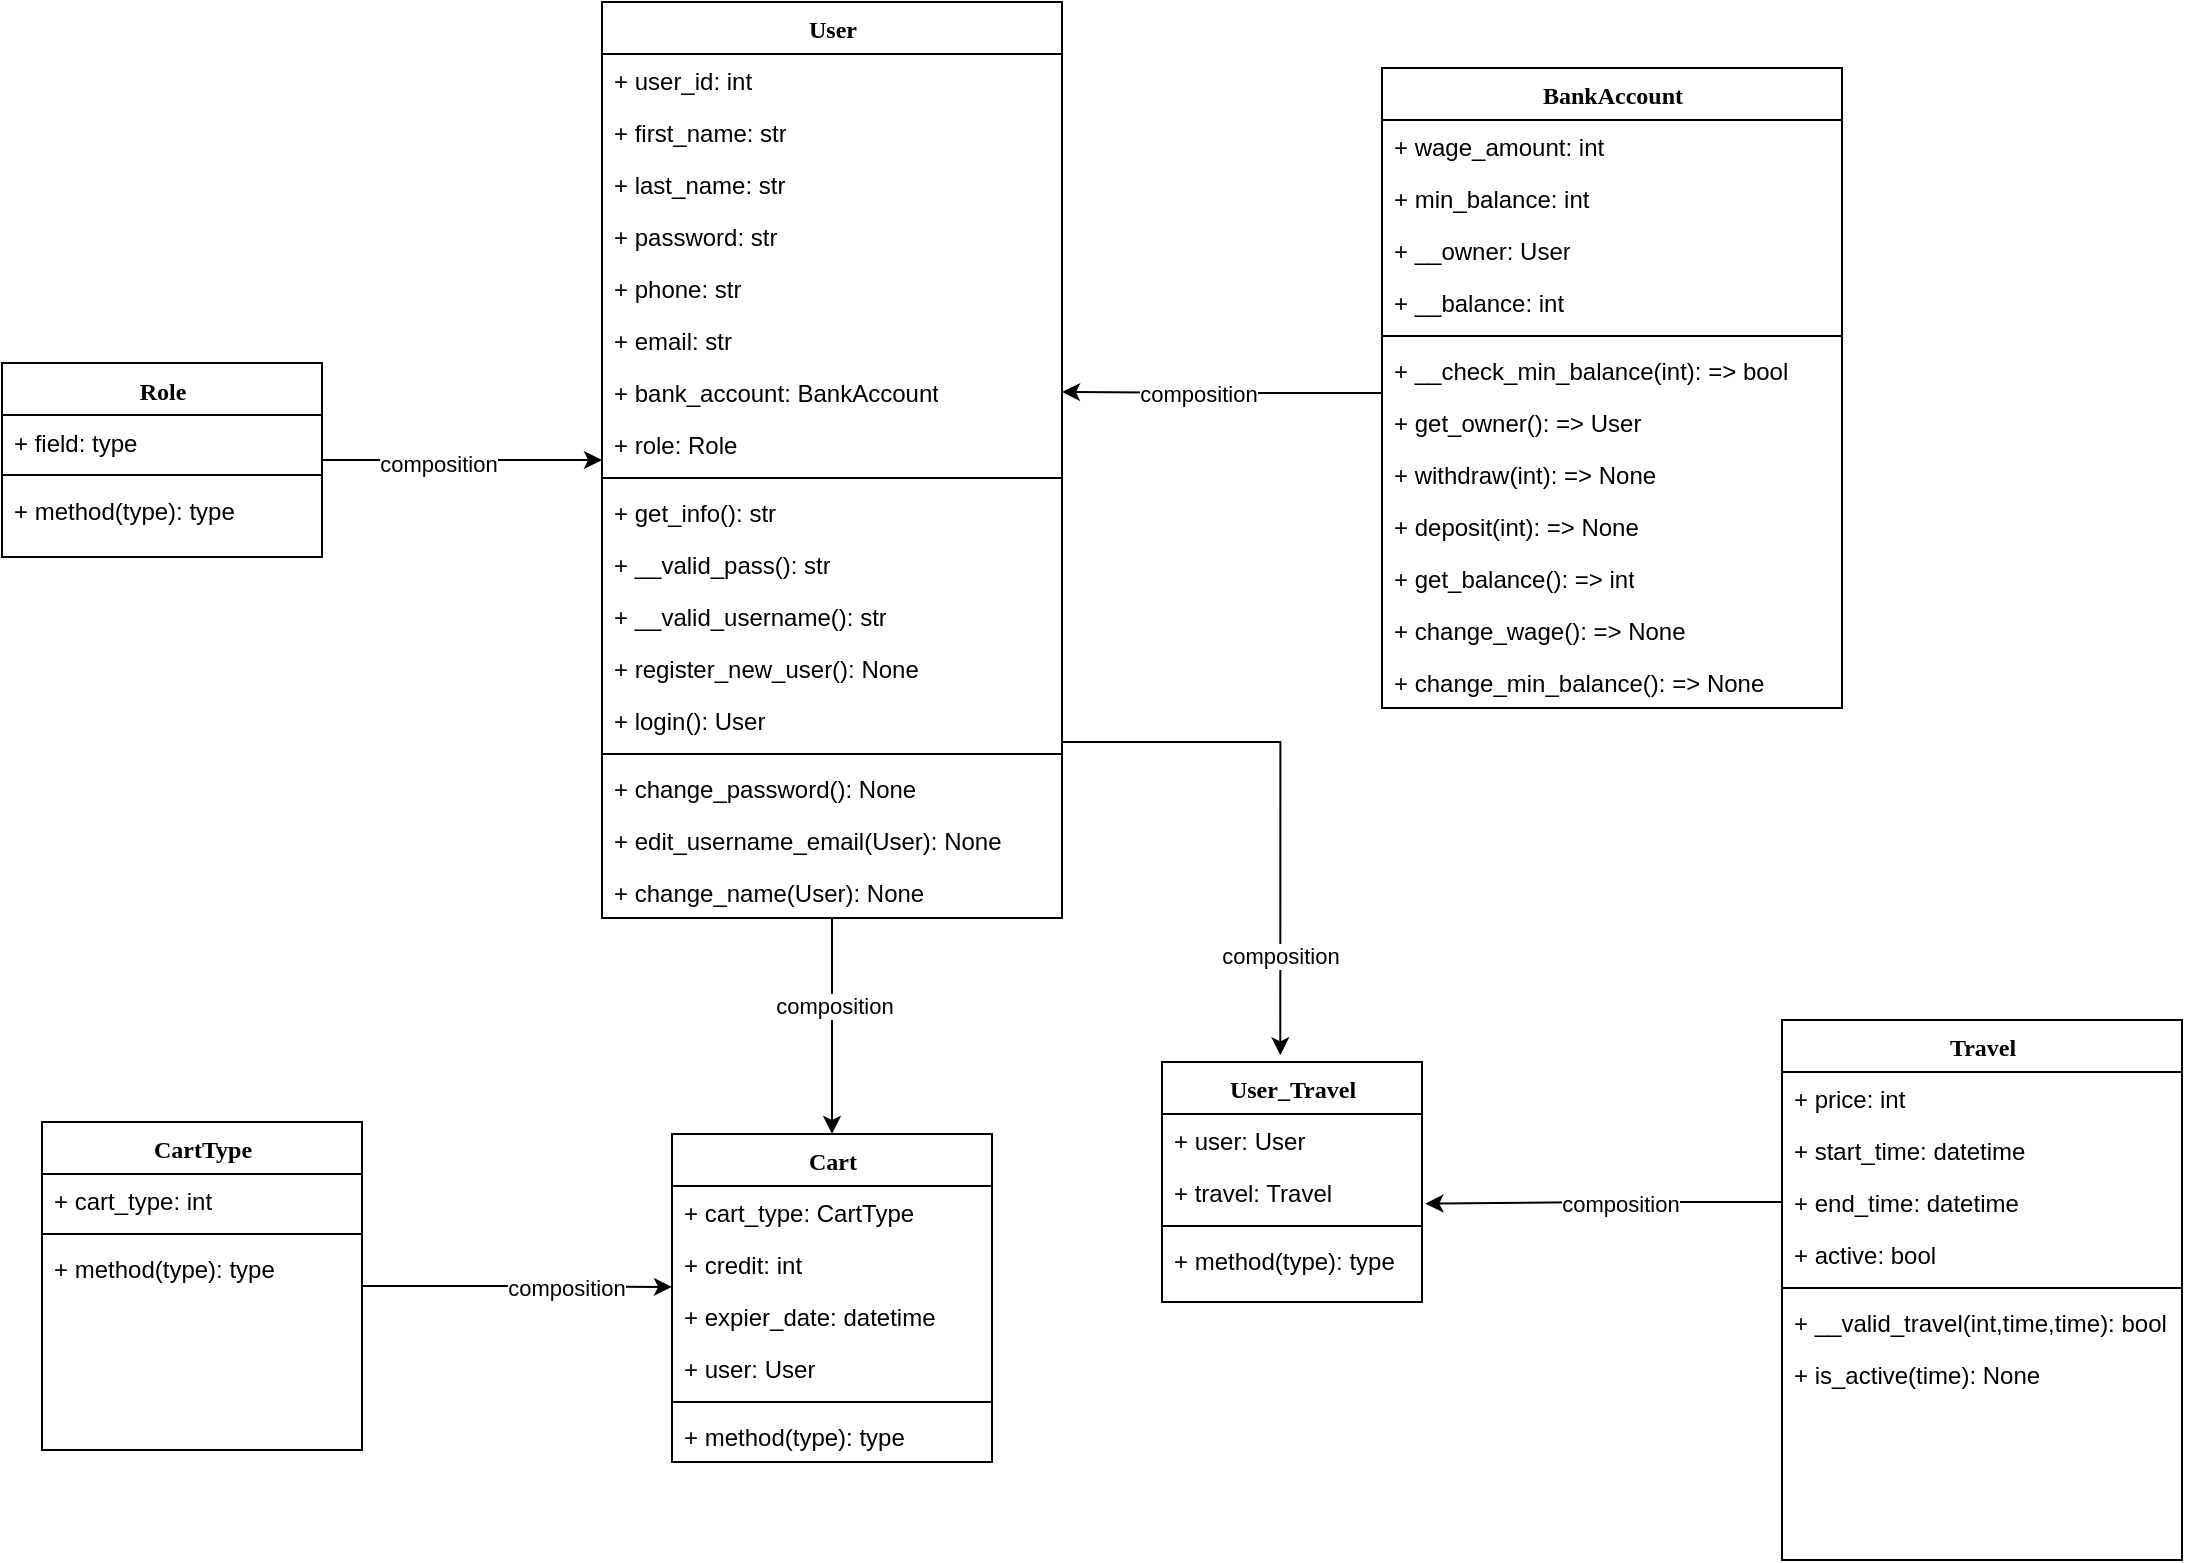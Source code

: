 <mxfile version="20.8.10" type="device"><diagram name="Page-1" id="9f46799a-70d6-7492-0946-bef42562c5a5"><mxGraphModel dx="2295" dy="1560" grid="1" gridSize="10" guides="1" tooltips="1" connect="1" arrows="1" fold="1" page="1" pageScale="1" pageWidth="1100" pageHeight="850" background="none" math="0" shadow="0"><root><mxCell id="0"/><mxCell id="1" parent="0"/><mxCell id="jwFHINZNs9JfPF7iBMaA-7" style="edgeStyle=orthogonalEdgeStyle;rounded=0;orthogonalLoop=1;jettySize=auto;html=1;entryX=0.5;entryY=0;entryDx=0;entryDy=0;" edge="1" parent="1" source="78961159f06e98e8-17" target="78961159f06e98e8-56"><mxGeometry relative="1" as="geometry"/></mxCell><mxCell id="jwFHINZNs9JfPF7iBMaA-8" value="composition" style="edgeLabel;html=1;align=center;verticalAlign=middle;resizable=0;points=[];" vertex="1" connectable="0" parent="jwFHINZNs9JfPF7iBMaA-7"><mxGeometry x="-0.191" y="1" relative="1" as="geometry"><mxPoint as="offset"/></mxGeometry></mxCell><mxCell id="jwFHINZNs9JfPF7iBMaA-26" style="edgeStyle=orthogonalEdgeStyle;rounded=0;orthogonalLoop=1;jettySize=auto;html=1;entryX=0.455;entryY=-0.028;entryDx=0;entryDy=0;entryPerimeter=0;" edge="1" parent="1" source="78961159f06e98e8-17" target="jwFHINZNs9JfPF7iBMaA-19"><mxGeometry relative="1" as="geometry"><Array as="points"><mxPoint x="489" y="280"/></Array></mxGeometry></mxCell><mxCell id="jwFHINZNs9JfPF7iBMaA-27" value="composition" style="edgeLabel;html=1;align=center;verticalAlign=middle;resizable=0;points=[];" vertex="1" connectable="0" parent="jwFHINZNs9JfPF7iBMaA-26"><mxGeometry x="0.623" relative="1" as="geometry"><mxPoint as="offset"/></mxGeometry></mxCell><mxCell id="78961159f06e98e8-17" value="User" style="swimlane;html=1;fontStyle=1;align=center;verticalAlign=top;childLayout=stackLayout;horizontal=1;startSize=26;horizontalStack=0;resizeParent=1;resizeLast=0;collapsible=1;marginBottom=0;swimlaneFillColor=#ffffff;rounded=0;shadow=0;comic=0;labelBackgroundColor=none;strokeWidth=1;fillColor=none;fontFamily=Verdana;fontSize=12" parent="1" vertex="1"><mxGeometry x="150" y="-90" width="230" height="458" as="geometry"/></mxCell><mxCell id="78961159f06e98e8-25" value="+ user_id: int" style="text;html=1;strokeColor=none;fillColor=none;align=left;verticalAlign=top;spacingLeft=4;spacingRight=4;whiteSpace=wrap;overflow=hidden;rotatable=0;points=[[0,0.5],[1,0.5]];portConstraint=eastwest;" parent="78961159f06e98e8-17" vertex="1"><mxGeometry y="26" width="230" height="26" as="geometry"/></mxCell><mxCell id="78961159f06e98e8-21" value="+ first_name: str" style="text;html=1;strokeColor=none;fillColor=none;align=left;verticalAlign=top;spacingLeft=4;spacingRight=4;whiteSpace=wrap;overflow=hidden;rotatable=0;points=[[0,0.5],[1,0.5]];portConstraint=eastwest;" parent="78961159f06e98e8-17" vertex="1"><mxGeometry y="52" width="230" height="26" as="geometry"/></mxCell><mxCell id="78961159f06e98e8-23" value="+ last_name: str" style="text;html=1;strokeColor=none;fillColor=none;align=left;verticalAlign=top;spacingLeft=4;spacingRight=4;whiteSpace=wrap;overflow=hidden;rotatable=0;points=[[0,0.5],[1,0.5]];portConstraint=eastwest;" parent="78961159f06e98e8-17" vertex="1"><mxGeometry y="78" width="230" height="26" as="geometry"/></mxCell><mxCell id="H--lbg4ZDxoKHpxMrzXz-12" value="+ password: str" style="text;html=1;strokeColor=none;fillColor=none;align=left;verticalAlign=top;spacingLeft=4;spacingRight=4;whiteSpace=wrap;overflow=hidden;rotatable=0;points=[[0,0.5],[1,0.5]];portConstraint=eastwest;" parent="78961159f06e98e8-17" vertex="1"><mxGeometry y="104" width="230" height="26" as="geometry"/></mxCell><mxCell id="78961159f06e98e8-26" value="+ phone: str" style="text;html=1;strokeColor=none;fillColor=none;align=left;verticalAlign=top;spacingLeft=4;spacingRight=4;whiteSpace=wrap;overflow=hidden;rotatable=0;points=[[0,0.5],[1,0.5]];portConstraint=eastwest;" parent="78961159f06e98e8-17" vertex="1"><mxGeometry y="130" width="230" height="26" as="geometry"/></mxCell><mxCell id="78961159f06e98e8-24" value="+ email: str" style="text;html=1;strokeColor=none;fillColor=none;align=left;verticalAlign=top;spacingLeft=4;spacingRight=4;whiteSpace=wrap;overflow=hidden;rotatable=0;points=[[0,0.5],[1,0.5]];portConstraint=eastwest;" parent="78961159f06e98e8-17" vertex="1"><mxGeometry y="156" width="230" height="26" as="geometry"/></mxCell><mxCell id="jwFHINZNs9JfPF7iBMaA-1" value="+ bank_account: BankAccount" style="text;html=1;strokeColor=none;fillColor=none;align=left;verticalAlign=top;spacingLeft=4;spacingRight=4;whiteSpace=wrap;overflow=hidden;rotatable=0;points=[[0,0.5],[1,0.5]];portConstraint=eastwest;" vertex="1" parent="78961159f06e98e8-17"><mxGeometry y="182" width="230" height="26" as="geometry"/></mxCell><mxCell id="jwFHINZNs9JfPF7iBMaA-4" value="+ role: Role" style="text;html=1;strokeColor=none;fillColor=none;align=left;verticalAlign=top;spacingLeft=4;spacingRight=4;whiteSpace=wrap;overflow=hidden;rotatable=0;points=[[0,0.5],[1,0.5]];portConstraint=eastwest;" vertex="1" parent="78961159f06e98e8-17"><mxGeometry y="208" width="230" height="26" as="geometry"/></mxCell><mxCell id="78961159f06e98e8-19" value="" style="line;html=1;strokeWidth=1;fillColor=none;align=left;verticalAlign=middle;spacingTop=-1;spacingLeft=3;spacingRight=3;rotatable=0;labelPosition=right;points=[];portConstraint=eastwest;" parent="78961159f06e98e8-17" vertex="1"><mxGeometry y="234" width="230" height="8" as="geometry"/></mxCell><mxCell id="78961159f06e98e8-20" value="+ get_info(): str" style="text;html=1;strokeColor=none;fillColor=none;align=left;verticalAlign=top;spacingLeft=4;spacingRight=4;whiteSpace=wrap;overflow=hidden;rotatable=0;points=[[0,0.5],[1,0.5]];portConstraint=eastwest;" parent="78961159f06e98e8-17" vertex="1"><mxGeometry y="242" width="230" height="26" as="geometry"/></mxCell><mxCell id="H--lbg4ZDxoKHpxMrzXz-7" value="+ __valid_pass(): str" style="text;html=1;strokeColor=none;fillColor=none;align=left;verticalAlign=top;spacingLeft=4;spacingRight=4;whiteSpace=wrap;overflow=hidden;rotatable=0;points=[[0,0.5],[1,0.5]];portConstraint=eastwest;" parent="78961159f06e98e8-17" vertex="1"><mxGeometry y="268" width="230" height="26" as="geometry"/></mxCell><mxCell id="H--lbg4ZDxoKHpxMrzXz-8" value="+ __valid_username(): str" style="text;html=1;strokeColor=none;fillColor=none;align=left;verticalAlign=top;spacingLeft=4;spacingRight=4;whiteSpace=wrap;overflow=hidden;rotatable=0;points=[[0,0.5],[1,0.5]];portConstraint=eastwest;" parent="78961159f06e98e8-17" vertex="1"><mxGeometry y="294" width="230" height="26" as="geometry"/></mxCell><mxCell id="H--lbg4ZDxoKHpxMrzXz-9" value="+ register_new_user(): None" style="text;html=1;strokeColor=none;fillColor=none;align=left;verticalAlign=top;spacingLeft=4;spacingRight=4;whiteSpace=wrap;overflow=hidden;rotatable=0;points=[[0,0.5],[1,0.5]];portConstraint=eastwest;" parent="78961159f06e98e8-17" vertex="1"><mxGeometry y="320" width="230" height="26" as="geometry"/></mxCell><mxCell id="H--lbg4ZDxoKHpxMrzXz-11" value="+ login(): User" style="text;html=1;strokeColor=none;fillColor=none;align=left;verticalAlign=top;spacingLeft=4;spacingRight=4;whiteSpace=wrap;overflow=hidden;rotatable=0;points=[[0,0.5],[1,0.5]];portConstraint=eastwest;" parent="78961159f06e98e8-17" vertex="1"><mxGeometry y="346" width="230" height="26" as="geometry"/></mxCell><mxCell id="H--lbg4ZDxoKHpxMrzXz-13" value="" style="line;html=1;strokeWidth=1;fillColor=none;align=left;verticalAlign=middle;spacingTop=-1;spacingLeft=3;spacingRight=3;rotatable=0;labelPosition=right;points=[];portConstraint=eastwest;" parent="78961159f06e98e8-17" vertex="1"><mxGeometry y="372" width="230" height="8" as="geometry"/></mxCell><mxCell id="H--lbg4ZDxoKHpxMrzXz-14" value="+ change_password(): None" style="text;html=1;strokeColor=none;fillColor=none;align=left;verticalAlign=top;spacingLeft=4;spacingRight=4;whiteSpace=wrap;overflow=hidden;rotatable=0;points=[[0,0.5],[1,0.5]];portConstraint=eastwest;" parent="78961159f06e98e8-17" vertex="1"><mxGeometry y="380" width="230" height="26" as="geometry"/></mxCell><mxCell id="H--lbg4ZDxoKHpxMrzXz-15" value="+ edit_username_email(User): None" style="text;html=1;strokeColor=none;fillColor=none;align=left;verticalAlign=top;spacingLeft=4;spacingRight=4;whiteSpace=wrap;overflow=hidden;rotatable=0;points=[[0,0.5],[1,0.5]];portConstraint=eastwest;" parent="78961159f06e98e8-17" vertex="1"><mxGeometry y="406" width="230" height="26" as="geometry"/></mxCell><mxCell id="H--lbg4ZDxoKHpxMrzXz-16" value="+ change_name(User): None" style="text;html=1;strokeColor=none;fillColor=none;align=left;verticalAlign=top;spacingLeft=4;spacingRight=4;whiteSpace=wrap;overflow=hidden;rotatable=0;points=[[0,0.5],[1,0.5]];portConstraint=eastwest;" parent="78961159f06e98e8-17" vertex="1"><mxGeometry y="432" width="230" height="26" as="geometry"/></mxCell><mxCell id="jwFHINZNs9JfPF7iBMaA-2" style="edgeStyle=orthogonalEdgeStyle;rounded=0;orthogonalLoop=1;jettySize=auto;html=1;entryX=1;entryY=0.5;entryDx=0;entryDy=0;exitX=0.004;exitY=-0.058;exitDx=0;exitDy=0;exitPerimeter=0;" edge="1" parent="1" source="78961159f06e98e8-40" target="jwFHINZNs9JfPF7iBMaA-1"><mxGeometry relative="1" as="geometry"><mxPoint x="539" y="110" as="sourcePoint"/><mxPoint x="389" y="110" as="targetPoint"/></mxGeometry></mxCell><mxCell id="jwFHINZNs9JfPF7iBMaA-3" value="composition" style="edgeLabel;html=1;align=center;verticalAlign=middle;resizable=0;points=[];" vertex="1" connectable="0" parent="jwFHINZNs9JfPF7iBMaA-2"><mxGeometry x="0.159" y="1" relative="1" as="geometry"><mxPoint as="offset"/></mxGeometry></mxCell><mxCell id="78961159f06e98e8-30" value="BankAccount" style="swimlane;html=1;fontStyle=1;align=center;verticalAlign=top;childLayout=stackLayout;horizontal=1;startSize=26;horizontalStack=0;resizeParent=1;resizeLast=0;collapsible=1;marginBottom=0;swimlaneFillColor=#ffffff;rounded=0;shadow=0;comic=0;labelBackgroundColor=none;strokeWidth=1;fillColor=none;fontFamily=Verdana;fontSize=12" parent="1" vertex="1"><mxGeometry x="540" y="-57" width="230" height="320" as="geometry"/></mxCell><mxCell id="78961159f06e98e8-31" value="+ wage_amount: int" style="text;html=1;strokeColor=none;fillColor=none;align=left;verticalAlign=top;spacingLeft=4;spacingRight=4;whiteSpace=wrap;overflow=hidden;rotatable=0;points=[[0,0.5],[1,0.5]];portConstraint=eastwest;" parent="78961159f06e98e8-30" vertex="1"><mxGeometry y="26" width="230" height="26" as="geometry"/></mxCell><mxCell id="78961159f06e98e8-32" value="+ min_balance: int" style="text;html=1;strokeColor=none;fillColor=none;align=left;verticalAlign=top;spacingLeft=4;spacingRight=4;whiteSpace=wrap;overflow=hidden;rotatable=0;points=[[0,0.5],[1,0.5]];portConstraint=eastwest;" parent="78961159f06e98e8-30" vertex="1"><mxGeometry y="52" width="230" height="26" as="geometry"/></mxCell><mxCell id="78961159f06e98e8-33" value="+ __owner: User" style="text;html=1;strokeColor=none;fillColor=none;align=left;verticalAlign=top;spacingLeft=4;spacingRight=4;whiteSpace=wrap;overflow=hidden;rotatable=0;points=[[0,0.5],[1,0.5]];portConstraint=eastwest;" parent="78961159f06e98e8-30" vertex="1"><mxGeometry y="78" width="230" height="26" as="geometry"/></mxCell><mxCell id="78961159f06e98e8-34" value="+ __balance: int" style="text;html=1;strokeColor=none;fillColor=none;align=left;verticalAlign=top;spacingLeft=4;spacingRight=4;whiteSpace=wrap;overflow=hidden;rotatable=0;points=[[0,0.5],[1,0.5]];portConstraint=eastwest;" parent="78961159f06e98e8-30" vertex="1"><mxGeometry y="104" width="230" height="26" as="geometry"/></mxCell><mxCell id="78961159f06e98e8-38" value="" style="line;html=1;strokeWidth=1;fillColor=none;align=left;verticalAlign=middle;spacingTop=-1;spacingLeft=3;spacingRight=3;rotatable=0;labelPosition=right;points=[];portConstraint=eastwest;" parent="78961159f06e98e8-30" vertex="1"><mxGeometry y="130" width="230" height="8" as="geometry"/></mxCell><mxCell id="78961159f06e98e8-39" value="+ __check_min_balance(int): =&amp;gt; bool" style="text;html=1;strokeColor=none;fillColor=none;align=left;verticalAlign=top;spacingLeft=4;spacingRight=4;whiteSpace=wrap;overflow=hidden;rotatable=0;points=[[0,0.5],[1,0.5]];portConstraint=eastwest;" parent="78961159f06e98e8-30" vertex="1"><mxGeometry y="138" width="230" height="26" as="geometry"/></mxCell><mxCell id="78961159f06e98e8-40" value="+ get_owner(): =&amp;gt; User" style="text;html=1;strokeColor=none;fillColor=none;align=left;verticalAlign=top;spacingLeft=4;spacingRight=4;whiteSpace=wrap;overflow=hidden;rotatable=0;points=[[0,0.5],[1,0.5]];portConstraint=eastwest;" parent="78961159f06e98e8-30" vertex="1"><mxGeometry y="164" width="230" height="26" as="geometry"/></mxCell><mxCell id="78961159f06e98e8-42" value="+ withdraw(int): =&amp;gt; None" style="text;html=1;strokeColor=none;fillColor=none;align=left;verticalAlign=top;spacingLeft=4;spacingRight=4;whiteSpace=wrap;overflow=hidden;rotatable=0;points=[[0,0.5],[1,0.5]];portConstraint=eastwest;" parent="78961159f06e98e8-30" vertex="1"><mxGeometry y="190" width="230" height="26" as="geometry"/></mxCell><mxCell id="H--lbg4ZDxoKHpxMrzXz-1" value="+ deposit(int): =&amp;gt; None" style="text;html=1;strokeColor=none;fillColor=none;align=left;verticalAlign=top;spacingLeft=4;spacingRight=4;whiteSpace=wrap;overflow=hidden;rotatable=0;points=[[0,0.5],[1,0.5]];portConstraint=eastwest;" parent="78961159f06e98e8-30" vertex="1"><mxGeometry y="216" width="230" height="26" as="geometry"/></mxCell><mxCell id="H--lbg4ZDxoKHpxMrzXz-2" value="+ get_balance(): =&amp;gt; int" style="text;html=1;strokeColor=none;fillColor=none;align=left;verticalAlign=top;spacingLeft=4;spacingRight=4;whiteSpace=wrap;overflow=hidden;rotatable=0;points=[[0,0.5],[1,0.5]];portConstraint=eastwest;" parent="78961159f06e98e8-30" vertex="1"><mxGeometry y="242" width="230" height="26" as="geometry"/></mxCell><mxCell id="H--lbg4ZDxoKHpxMrzXz-3" value="+ change_wage(): =&amp;gt; None" style="text;html=1;strokeColor=none;fillColor=none;align=left;verticalAlign=top;spacingLeft=4;spacingRight=4;whiteSpace=wrap;overflow=hidden;rotatable=0;points=[[0,0.5],[1,0.5]];portConstraint=eastwest;" parent="78961159f06e98e8-30" vertex="1"><mxGeometry y="268" width="230" height="26" as="geometry"/></mxCell><mxCell id="H--lbg4ZDxoKHpxMrzXz-4" value="+ change_min_balance(): =&amp;gt; None" style="text;html=1;strokeColor=none;fillColor=none;align=left;verticalAlign=top;spacingLeft=4;spacingRight=4;whiteSpace=wrap;overflow=hidden;rotatable=0;points=[[0,0.5],[1,0.5]];portConstraint=eastwest;" parent="78961159f06e98e8-30" vertex="1"><mxGeometry y="294" width="230" height="26" as="geometry"/></mxCell><mxCell id="jwFHINZNs9JfPF7iBMaA-5" style="edgeStyle=orthogonalEdgeStyle;rounded=0;orthogonalLoop=1;jettySize=auto;html=1;entryX=0;entryY=0.808;entryDx=0;entryDy=0;entryPerimeter=0;" edge="1" parent="1" source="78961159f06e98e8-43" target="jwFHINZNs9JfPF7iBMaA-4"><mxGeometry relative="1" as="geometry"/></mxCell><mxCell id="jwFHINZNs9JfPF7iBMaA-6" value="composition" style="edgeLabel;html=1;align=center;verticalAlign=middle;resizable=0;points=[];" vertex="1" connectable="0" parent="jwFHINZNs9JfPF7iBMaA-5"><mxGeometry x="-0.179" y="-2" relative="1" as="geometry"><mxPoint as="offset"/></mxGeometry></mxCell><mxCell id="78961159f06e98e8-43" value="Role" style="swimlane;html=1;fontStyle=1;align=center;verticalAlign=top;childLayout=stackLayout;horizontal=1;startSize=26;horizontalStack=0;resizeParent=1;resizeLast=0;collapsible=1;marginBottom=0;swimlaneFillColor=#ffffff;rounded=0;shadow=0;comic=0;labelBackgroundColor=none;strokeWidth=1;fillColor=none;fontFamily=Verdana;fontSize=12" parent="1" vertex="1"><mxGeometry x="-150" y="90.5" width="160" height="97" as="geometry"/></mxCell><mxCell id="78961159f06e98e8-50" value="+ field: type" style="text;html=1;strokeColor=none;fillColor=none;align=left;verticalAlign=top;spacingLeft=4;spacingRight=4;whiteSpace=wrap;overflow=hidden;rotatable=0;points=[[0,0.5],[1,0.5]];portConstraint=eastwest;" parent="78961159f06e98e8-43" vertex="1"><mxGeometry y="26" width="160" height="26" as="geometry"/></mxCell><mxCell id="78961159f06e98e8-51" value="" style="line;html=1;strokeWidth=1;fillColor=none;align=left;verticalAlign=middle;spacingTop=-1;spacingLeft=3;spacingRight=3;rotatable=0;labelPosition=right;points=[];portConstraint=eastwest;" parent="78961159f06e98e8-43" vertex="1"><mxGeometry y="52" width="160" height="8" as="geometry"/></mxCell><mxCell id="78961159f06e98e8-52" value="+ method(type): type" style="text;html=1;strokeColor=none;fillColor=none;align=left;verticalAlign=top;spacingLeft=4;spacingRight=4;whiteSpace=wrap;overflow=hidden;rotatable=0;points=[[0,0.5],[1,0.5]];portConstraint=eastwest;" parent="78961159f06e98e8-43" vertex="1"><mxGeometry y="60" width="160" height="26" as="geometry"/></mxCell><mxCell id="78961159f06e98e8-56" value="Cart" style="swimlane;html=1;fontStyle=1;align=center;verticalAlign=top;childLayout=stackLayout;horizontal=1;startSize=26;horizontalStack=0;resizeParent=1;resizeLast=0;collapsible=1;marginBottom=0;swimlaneFillColor=#ffffff;rounded=0;shadow=0;comic=0;labelBackgroundColor=none;strokeWidth=1;fillColor=none;fontFamily=Verdana;fontSize=12" parent="1" vertex="1"><mxGeometry x="185" y="476" width="160" height="164" as="geometry"/></mxCell><mxCell id="78961159f06e98e8-57" value="+ cart_type: CartType" style="text;html=1;strokeColor=none;fillColor=none;align=left;verticalAlign=top;spacingLeft=4;spacingRight=4;whiteSpace=wrap;overflow=hidden;rotatable=0;points=[[0,0.5],[1,0.5]];portConstraint=eastwest;" parent="78961159f06e98e8-56" vertex="1"><mxGeometry y="26" width="160" height="26" as="geometry"/></mxCell><mxCell id="78961159f06e98e8-58" value="+ credit: int" style="text;html=1;strokeColor=none;fillColor=none;align=left;verticalAlign=top;spacingLeft=4;spacingRight=4;whiteSpace=wrap;overflow=hidden;rotatable=0;points=[[0,0.5],[1,0.5]];portConstraint=eastwest;" parent="78961159f06e98e8-56" vertex="1"><mxGeometry y="52" width="160" height="26" as="geometry"/></mxCell><mxCell id="78961159f06e98e8-59" value="+ expier_date: datetime&amp;nbsp;" style="text;html=1;strokeColor=none;fillColor=none;align=left;verticalAlign=top;spacingLeft=4;spacingRight=4;whiteSpace=wrap;overflow=hidden;rotatable=0;points=[[0,0.5],[1,0.5]];portConstraint=eastwest;" parent="78961159f06e98e8-56" vertex="1"><mxGeometry y="78" width="160" height="26" as="geometry"/></mxCell><mxCell id="jwFHINZNs9JfPF7iBMaA-9" value="+ user: User&amp;nbsp;" style="text;html=1;strokeColor=none;fillColor=none;align=left;verticalAlign=top;spacingLeft=4;spacingRight=4;whiteSpace=wrap;overflow=hidden;rotatable=0;points=[[0,0.5],[1,0.5]];portConstraint=eastwest;" vertex="1" parent="78961159f06e98e8-56"><mxGeometry y="104" width="160" height="26" as="geometry"/></mxCell><mxCell id="78961159f06e98e8-64" value="" style="line;html=1;strokeWidth=1;fillColor=none;align=left;verticalAlign=middle;spacingTop=-1;spacingLeft=3;spacingRight=3;rotatable=0;labelPosition=right;points=[];portConstraint=eastwest;" parent="78961159f06e98e8-56" vertex="1"><mxGeometry y="130" width="160" height="8" as="geometry"/></mxCell><mxCell id="78961159f06e98e8-65" value="+ method(type): type" style="text;html=1;strokeColor=none;fillColor=none;align=left;verticalAlign=top;spacingLeft=4;spacingRight=4;whiteSpace=wrap;overflow=hidden;rotatable=0;points=[[0,0.5],[1,0.5]];portConstraint=eastwest;" parent="78961159f06e98e8-56" vertex="1"><mxGeometry y="138" width="160" height="26" as="geometry"/></mxCell><mxCell id="78961159f06e98e8-82" value="Travel" style="swimlane;html=1;fontStyle=1;align=center;verticalAlign=top;childLayout=stackLayout;horizontal=1;startSize=26;horizontalStack=0;resizeParent=1;resizeLast=0;collapsible=1;marginBottom=0;swimlaneFillColor=#ffffff;rounded=0;shadow=0;comic=0;labelBackgroundColor=none;strokeWidth=1;fillColor=none;fontFamily=Verdana;fontSize=12" parent="1" vertex="1"><mxGeometry x="740" y="419" width="200" height="270" as="geometry"/></mxCell><mxCell id="78961159f06e98e8-83" value="+ price: int" style="text;html=1;strokeColor=none;fillColor=none;align=left;verticalAlign=top;spacingLeft=4;spacingRight=4;whiteSpace=wrap;overflow=hidden;rotatable=0;points=[[0,0.5],[1,0.5]];portConstraint=eastwest;" parent="78961159f06e98e8-82" vertex="1"><mxGeometry y="26" width="200" height="26" as="geometry"/></mxCell><mxCell id="78961159f06e98e8-84" value="+ start_time: datetime" style="text;html=1;strokeColor=none;fillColor=none;align=left;verticalAlign=top;spacingLeft=4;spacingRight=4;whiteSpace=wrap;overflow=hidden;rotatable=0;points=[[0,0.5],[1,0.5]];portConstraint=eastwest;" parent="78961159f06e98e8-82" vertex="1"><mxGeometry y="52" width="200" height="26" as="geometry"/></mxCell><mxCell id="78961159f06e98e8-85" value="+ end_time: datetime" style="text;html=1;strokeColor=none;fillColor=none;align=left;verticalAlign=top;spacingLeft=4;spacingRight=4;whiteSpace=wrap;overflow=hidden;rotatable=0;points=[[0,0.5],[1,0.5]];portConstraint=eastwest;" parent="78961159f06e98e8-82" vertex="1"><mxGeometry y="78" width="200" height="26" as="geometry"/></mxCell><mxCell id="78961159f06e98e8-86" value="+ active: bool" style="text;html=1;strokeColor=none;fillColor=none;align=left;verticalAlign=top;spacingLeft=4;spacingRight=4;whiteSpace=wrap;overflow=hidden;rotatable=0;points=[[0,0.5],[1,0.5]];portConstraint=eastwest;" parent="78961159f06e98e8-82" vertex="1"><mxGeometry y="104" width="200" height="26" as="geometry"/></mxCell><mxCell id="78961159f06e98e8-90" value="" style="line;html=1;strokeWidth=1;fillColor=none;align=left;verticalAlign=middle;spacingTop=-1;spacingLeft=3;spacingRight=3;rotatable=0;labelPosition=right;points=[];portConstraint=eastwest;" parent="78961159f06e98e8-82" vertex="1"><mxGeometry y="130" width="200" height="8" as="geometry"/></mxCell><mxCell id="78961159f06e98e8-91" value="+ __valid_travel(int,time,time): bool" style="text;html=1;strokeColor=none;fillColor=none;align=left;verticalAlign=top;spacingLeft=4;spacingRight=4;whiteSpace=wrap;overflow=hidden;rotatable=0;points=[[0,0.5],[1,0.5]];portConstraint=eastwest;" parent="78961159f06e98e8-82" vertex="1"><mxGeometry y="138" width="200" height="26" as="geometry"/></mxCell><mxCell id="78961159f06e98e8-94" value="+ is_active(time): None" style="text;html=1;strokeColor=none;fillColor=none;align=left;verticalAlign=top;spacingLeft=4;spacingRight=4;whiteSpace=wrap;overflow=hidden;rotatable=0;points=[[0,0.5],[1,0.5]];portConstraint=eastwest;" parent="78961159f06e98e8-82" vertex="1"><mxGeometry y="164" width="200" height="26" as="geometry"/></mxCell><mxCell id="jwFHINZNs9JfPF7iBMaA-17" style="edgeStyle=orthogonalEdgeStyle;rounded=0;orthogonalLoop=1;jettySize=auto;html=1;entryX=0;entryY=0.942;entryDx=0;entryDy=0;entryPerimeter=0;" edge="1" parent="1" source="jwFHINZNs9JfPF7iBMaA-10" target="78961159f06e98e8-58"><mxGeometry relative="1" as="geometry"/></mxCell><mxCell id="jwFHINZNs9JfPF7iBMaA-18" value="composition" style="edgeLabel;html=1;align=center;verticalAlign=middle;resizable=0;points=[];" vertex="1" connectable="0" parent="jwFHINZNs9JfPF7iBMaA-17"><mxGeometry x="0.318" relative="1" as="geometry"><mxPoint as="offset"/></mxGeometry></mxCell><mxCell id="jwFHINZNs9JfPF7iBMaA-10" value="CartType" style="swimlane;html=1;fontStyle=1;align=center;verticalAlign=top;childLayout=stackLayout;horizontal=1;startSize=26;horizontalStack=0;resizeParent=1;resizeLast=0;collapsible=1;marginBottom=0;swimlaneFillColor=#ffffff;rounded=0;shadow=0;comic=0;labelBackgroundColor=none;strokeWidth=1;fillColor=none;fontFamily=Verdana;fontSize=12" vertex="1" parent="1"><mxGeometry x="-130" y="470" width="160" height="164" as="geometry"/></mxCell><mxCell id="jwFHINZNs9JfPF7iBMaA-11" value="+ cart_type: int" style="text;html=1;strokeColor=none;fillColor=none;align=left;verticalAlign=top;spacingLeft=4;spacingRight=4;whiteSpace=wrap;overflow=hidden;rotatable=0;points=[[0,0.5],[1,0.5]];portConstraint=eastwest;" vertex="1" parent="jwFHINZNs9JfPF7iBMaA-10"><mxGeometry y="26" width="160" height="26" as="geometry"/></mxCell><mxCell id="jwFHINZNs9JfPF7iBMaA-15" value="" style="line;html=1;strokeWidth=1;fillColor=none;align=left;verticalAlign=middle;spacingTop=-1;spacingLeft=3;spacingRight=3;rotatable=0;labelPosition=right;points=[];portConstraint=eastwest;" vertex="1" parent="jwFHINZNs9JfPF7iBMaA-10"><mxGeometry y="52" width="160" height="8" as="geometry"/></mxCell><mxCell id="jwFHINZNs9JfPF7iBMaA-16" value="+ method(type): type" style="text;html=1;strokeColor=none;fillColor=none;align=left;verticalAlign=top;spacingLeft=4;spacingRight=4;whiteSpace=wrap;overflow=hidden;rotatable=0;points=[[0,0.5],[1,0.5]];portConstraint=eastwest;" vertex="1" parent="jwFHINZNs9JfPF7iBMaA-10"><mxGeometry y="60" width="160" height="26" as="geometry"/></mxCell><mxCell id="jwFHINZNs9JfPF7iBMaA-19" value="User_Travel" style="swimlane;html=1;fontStyle=1;align=center;verticalAlign=top;childLayout=stackLayout;horizontal=1;startSize=26;horizontalStack=0;resizeParent=1;resizeLast=0;collapsible=1;marginBottom=0;swimlaneFillColor=#ffffff;rounded=0;shadow=0;comic=0;labelBackgroundColor=none;strokeWidth=1;fillColor=none;fontFamily=Verdana;fontSize=12" vertex="1" parent="1"><mxGeometry x="430" y="440" width="130" height="120" as="geometry"/></mxCell><mxCell id="jwFHINZNs9JfPF7iBMaA-20" value="+ user: User" style="text;html=1;strokeColor=none;fillColor=none;align=left;verticalAlign=top;spacingLeft=4;spacingRight=4;whiteSpace=wrap;overflow=hidden;rotatable=0;points=[[0,0.5],[1,0.5]];portConstraint=eastwest;" vertex="1" parent="jwFHINZNs9JfPF7iBMaA-19"><mxGeometry y="26" width="130" height="26" as="geometry"/></mxCell><mxCell id="jwFHINZNs9JfPF7iBMaA-23" value="+ travel: Travel" style="text;html=1;strokeColor=none;fillColor=none;align=left;verticalAlign=top;spacingLeft=4;spacingRight=4;whiteSpace=wrap;overflow=hidden;rotatable=0;points=[[0,0.5],[1,0.5]];portConstraint=eastwest;" vertex="1" parent="jwFHINZNs9JfPF7iBMaA-19"><mxGeometry y="52" width="130" height="26" as="geometry"/></mxCell><mxCell id="jwFHINZNs9JfPF7iBMaA-21" value="" style="line;html=1;strokeWidth=1;fillColor=none;align=left;verticalAlign=middle;spacingTop=-1;spacingLeft=3;spacingRight=3;rotatable=0;labelPosition=right;points=[];portConstraint=eastwest;" vertex="1" parent="jwFHINZNs9JfPF7iBMaA-19"><mxGeometry y="78" width="130" height="8" as="geometry"/></mxCell><mxCell id="jwFHINZNs9JfPF7iBMaA-22" value="+ method(type): type" style="text;html=1;strokeColor=none;fillColor=none;align=left;verticalAlign=top;spacingLeft=4;spacingRight=4;whiteSpace=wrap;overflow=hidden;rotatable=0;points=[[0,0.5],[1,0.5]];portConstraint=eastwest;" vertex="1" parent="jwFHINZNs9JfPF7iBMaA-19"><mxGeometry y="86" width="130" height="26" as="geometry"/></mxCell><mxCell id="jwFHINZNs9JfPF7iBMaA-24" style="edgeStyle=orthogonalEdgeStyle;rounded=0;orthogonalLoop=1;jettySize=auto;html=1;entryX=1.013;entryY=0.724;entryDx=0;entryDy=0;entryPerimeter=0;" edge="1" parent="1" source="78961159f06e98e8-85" target="jwFHINZNs9JfPF7iBMaA-23"><mxGeometry relative="1" as="geometry"/></mxCell><mxCell id="jwFHINZNs9JfPF7iBMaA-25" value="composition" style="edgeLabel;html=1;align=center;verticalAlign=middle;resizable=0;points=[];" vertex="1" connectable="0" parent="jwFHINZNs9JfPF7iBMaA-24"><mxGeometry x="-0.088" y="1" relative="1" as="geometry"><mxPoint as="offset"/></mxGeometry></mxCell></root></mxGraphModel></diagram></mxfile>